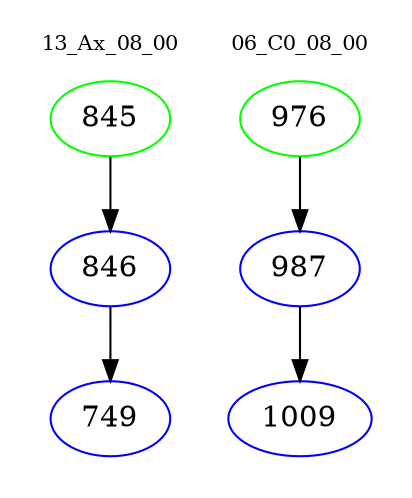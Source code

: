 digraph{
subgraph cluster_0 {
color = white
label = "13_Ax_08_00";
fontsize=10;
T0_845 [label="845", color="green"]
T0_845 -> T0_846 [color="black"]
T0_846 [label="846", color="blue"]
T0_846 -> T0_749 [color="black"]
T0_749 [label="749", color="blue"]
}
subgraph cluster_1 {
color = white
label = "06_C0_08_00";
fontsize=10;
T1_976 [label="976", color="green"]
T1_976 -> T1_987 [color="black"]
T1_987 [label="987", color="blue"]
T1_987 -> T1_1009 [color="black"]
T1_1009 [label="1009", color="blue"]
}
}
